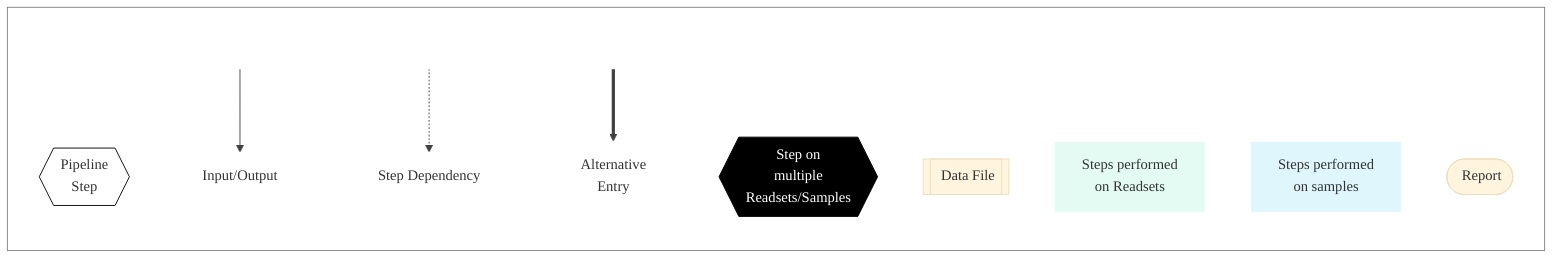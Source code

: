 %%{init: {'theme': 'base', 'themeVariables': { 'lineColor': '#404040'}, 'fontFamily': 'Montserrat', 'fontSize': 10}}%%

        %% GenPipes Pipeline workflow legend
        %% Ref: https://bitbucket.org/mugqic/genpipes/src/master/pipelines
        %% Author Shaloo Shalini <shalz@hotmail.com>

graph BT
     subgraph arrlegend [" "]
       Step{{ Pipeline <br/> Step }}
       BStep{{ Step on <br> multiple <br/> Readsets/Samples }}
       Input[[fa:fa-file-archive-o Data File]]
       PipeStep1[ Steps performed <br/>on Readsets ]
       PipeStep2[ Steps performed <br/> on samples ]
       empty1[" "]:::whiteRect --> empty2["Input/Output"]:::whiteRect
       empty5[" "]:::whiteRect -.-> empty6["Step Dependency "]:::whiteRect
       empty3[" "]:::whiteRect ==> empty4["Alternative<br/>Entry"]:::whiteRect
       RepPurple([fa:fa-sticky-note-o Report ])
     end

  classDef greenRect fill:#E4FBF4,stroke:white
  classDef blueRect fill:#DEF6FC,stroke:white
  classDef whiteRect fill:white,stroke:white
  classDef gborder fill:white,stroke:gray
  classDef nodefill fill:#ffffff,stroke:black,stroke-width:1px
  classDef nodefillblack fill:black,stroke:black,color:white,stroke-width:1px

  class PipeStep1 greenRect
  class PipeStep2 blueRect
  class arrlegend gborder
  class Step nodefill
  class BStep nodefillblack